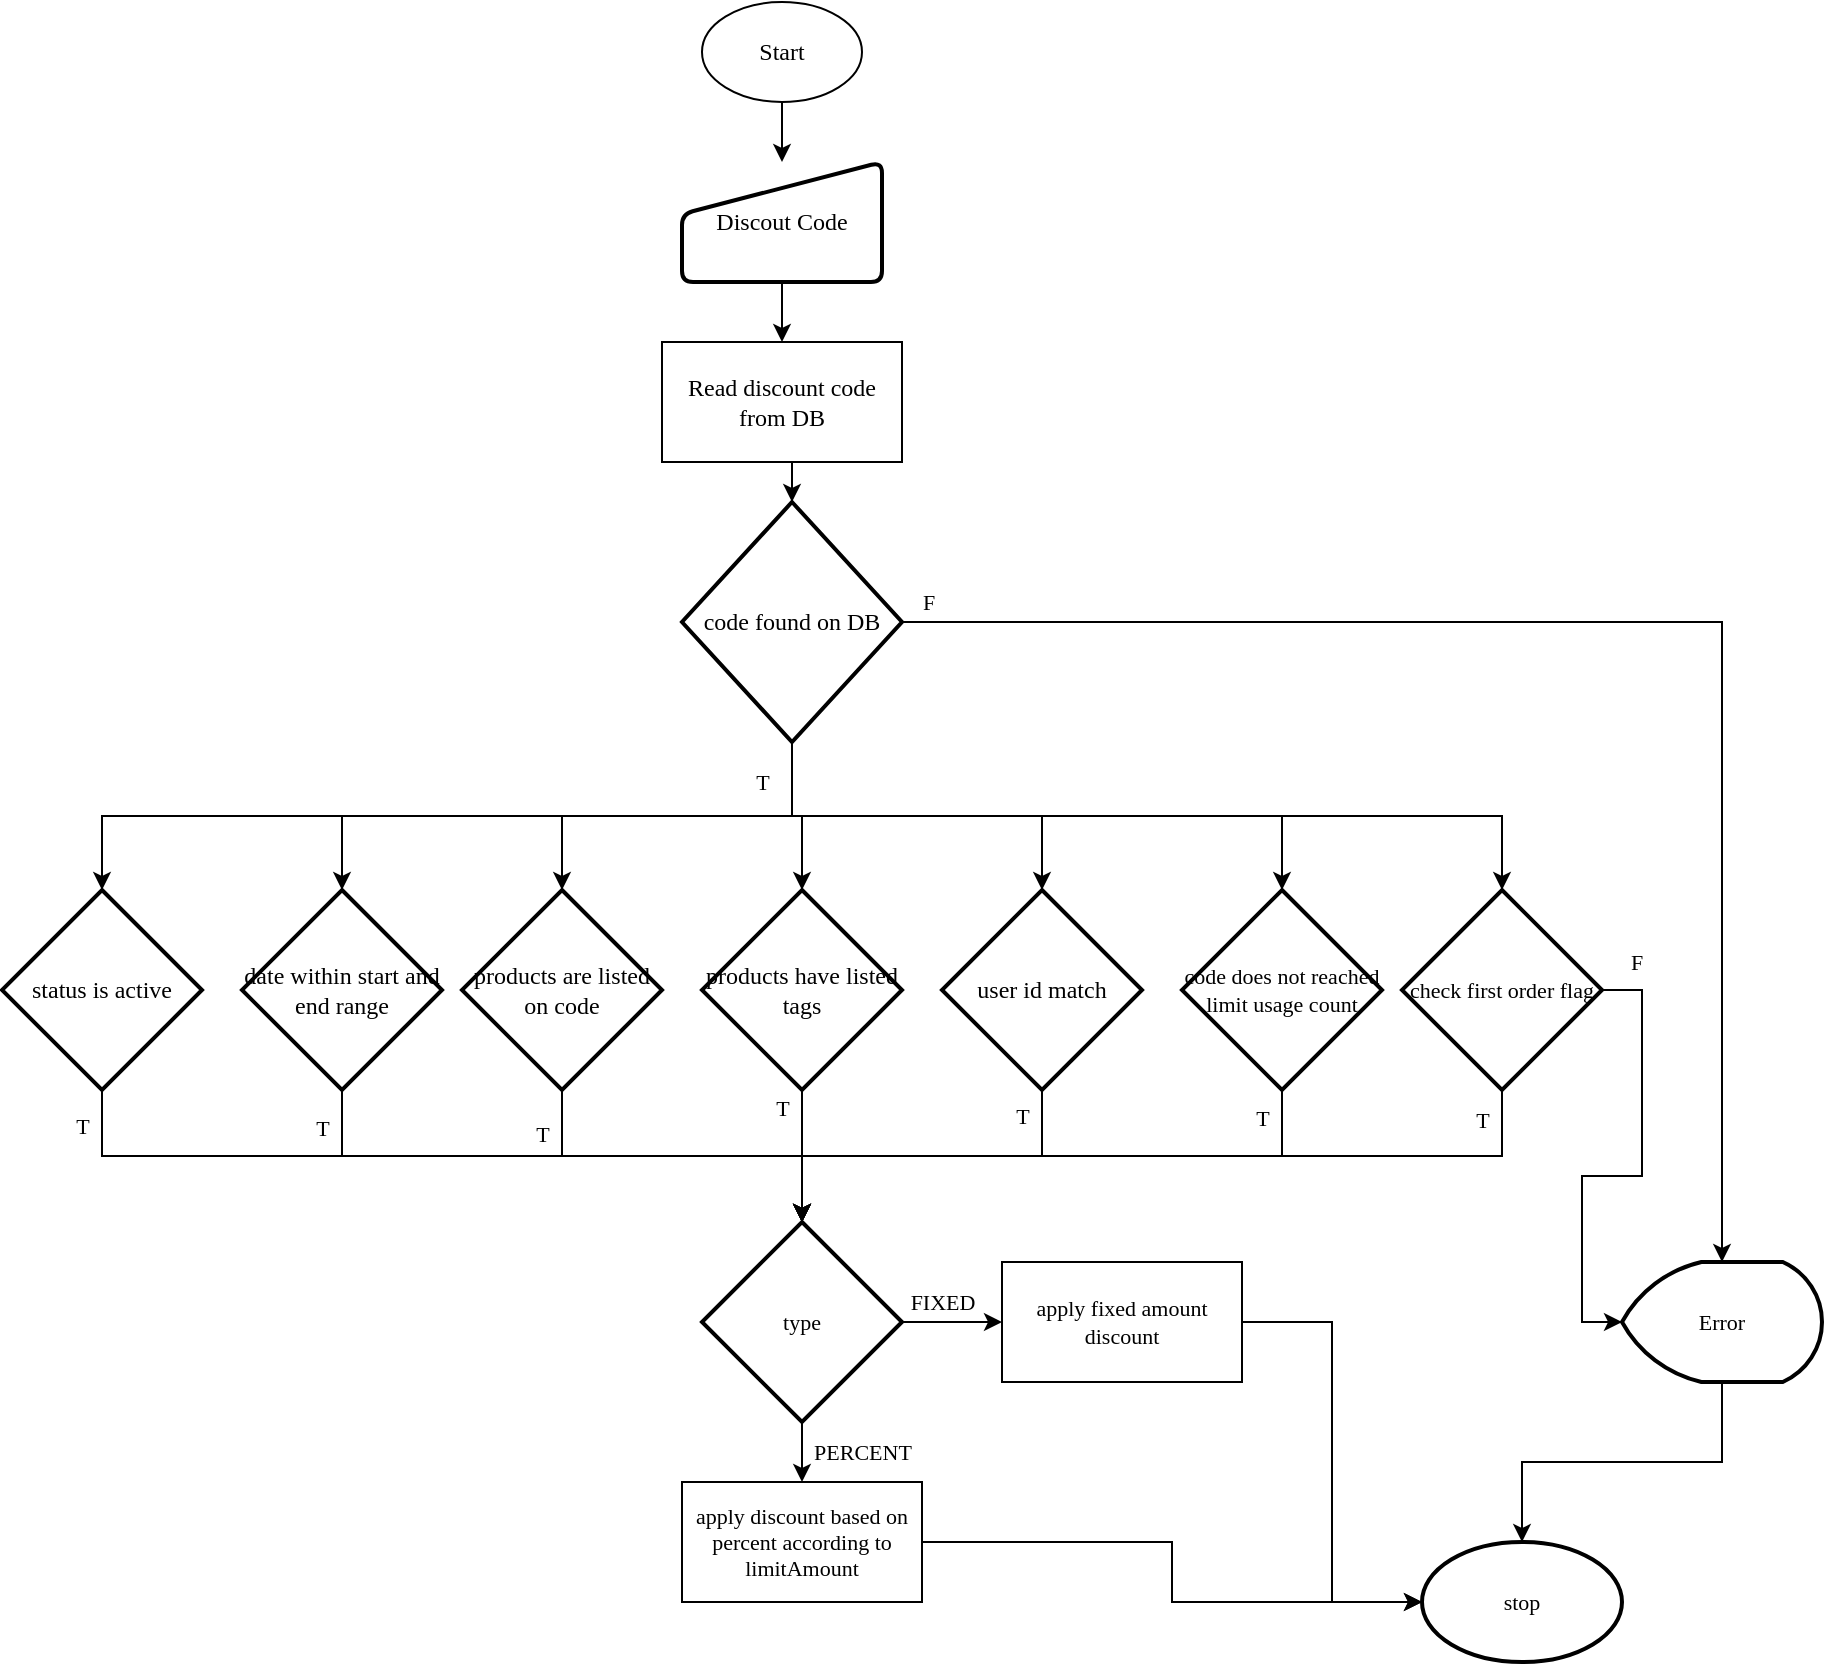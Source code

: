 <mxfile version="17.1.3" type="github"><diagram id="vRcT-h4BGV3WUhFmLI1m" name="Page-1"><mxGraphModel dx="965" dy="1346" grid="1" gridSize="10" guides="1" tooltips="1" connect="1" arrows="1" fold="1" page="1" pageScale="1" pageWidth="1169" pageHeight="827" math="0" shadow="0"><root><mxCell id="0"/><mxCell id="1" parent="0"/><mxCell id="m5b9w9zD-sce80vLGViP-4" style="edgeStyle=orthogonalEdgeStyle;rounded=0;orthogonalLoop=1;jettySize=auto;html=1;exitX=0.5;exitY=1;exitDx=0;exitDy=0;entryX=0.5;entryY=0;entryDx=0;entryDy=0;fontFamily=IranSans;" edge="1" parent="1" source="m5b9w9zD-sce80vLGViP-1" target="m5b9w9zD-sce80vLGViP-3"><mxGeometry relative="1" as="geometry"/></mxCell><mxCell id="m5b9w9zD-sce80vLGViP-1" value="Start" style="ellipse;whiteSpace=wrap;html=1;fontFamily=IranSans;" vertex="1" parent="1"><mxGeometry x="390" y="-30" width="80" height="50" as="geometry"/></mxCell><mxCell id="m5b9w9zD-sce80vLGViP-6" style="edgeStyle=orthogonalEdgeStyle;rounded=0;orthogonalLoop=1;jettySize=auto;html=1;exitX=0.5;exitY=1;exitDx=0;exitDy=0;entryX=0.5;entryY=0;entryDx=0;entryDy=0;fontFamily=IranSans;" edge="1" parent="1" source="m5b9w9zD-sce80vLGViP-3" target="m5b9w9zD-sce80vLGViP-5"><mxGeometry relative="1" as="geometry"/></mxCell><mxCell id="m5b9w9zD-sce80vLGViP-3" value="Discout Code" style="html=1;strokeWidth=2;shape=manualInput;whiteSpace=wrap;rounded=1;size=26;arcSize=11;fontFamily=IranSans;" vertex="1" parent="1"><mxGeometry x="380" y="50" width="100" height="60" as="geometry"/></mxCell><mxCell id="m5b9w9zD-sce80vLGViP-34" style="edgeStyle=orthogonalEdgeStyle;rounded=0;orthogonalLoop=1;jettySize=auto;html=1;exitX=0.5;exitY=1;exitDx=0;exitDy=0;entryX=0.5;entryY=0;entryDx=0;entryDy=0;entryPerimeter=0;fontFamily=IranSans;fontSize=11;" edge="1" parent="1" source="m5b9w9zD-sce80vLGViP-5" target="m5b9w9zD-sce80vLGViP-7"><mxGeometry relative="1" as="geometry"/></mxCell><mxCell id="m5b9w9zD-sce80vLGViP-5" value="&lt;div&gt;Read discount code from DB&lt;/div&gt;" style="rounded=0;whiteSpace=wrap;html=1;fontFamily=IranSans;" vertex="1" parent="1"><mxGeometry x="370" y="140" width="120" height="60" as="geometry"/></mxCell><mxCell id="m5b9w9zD-sce80vLGViP-48" style="edgeStyle=orthogonalEdgeStyle;rounded=0;orthogonalLoop=1;jettySize=auto;html=1;exitX=0.5;exitY=1;exitDx=0;exitDy=0;exitPerimeter=0;entryX=0.5;entryY=0;entryDx=0;entryDy=0;entryPerimeter=0;fontFamily=IranSans;fontSize=11;" edge="1" parent="1" source="m5b9w9zD-sce80vLGViP-7" target="m5b9w9zD-sce80vLGViP-8"><mxGeometry relative="1" as="geometry"/></mxCell><mxCell id="m5b9w9zD-sce80vLGViP-49" style="edgeStyle=orthogonalEdgeStyle;rounded=0;orthogonalLoop=1;jettySize=auto;html=1;exitX=0.5;exitY=1;exitDx=0;exitDy=0;exitPerimeter=0;entryX=0.5;entryY=0;entryDx=0;entryDy=0;entryPerimeter=0;fontFamily=IranSans;fontSize=11;" edge="1" parent="1" source="m5b9w9zD-sce80vLGViP-7" target="m5b9w9zD-sce80vLGViP-9"><mxGeometry relative="1" as="geometry"/></mxCell><mxCell id="m5b9w9zD-sce80vLGViP-50" style="edgeStyle=orthogonalEdgeStyle;rounded=0;orthogonalLoop=1;jettySize=auto;html=1;exitX=0.5;exitY=1;exitDx=0;exitDy=0;exitPerimeter=0;entryX=0.5;entryY=0;entryDx=0;entryDy=0;entryPerimeter=0;fontFamily=IranSans;fontSize=11;" edge="1" parent="1" source="m5b9w9zD-sce80vLGViP-7" target="m5b9w9zD-sce80vLGViP-10"><mxGeometry relative="1" as="geometry"/></mxCell><mxCell id="m5b9w9zD-sce80vLGViP-51" style="edgeStyle=orthogonalEdgeStyle;rounded=0;orthogonalLoop=1;jettySize=auto;html=1;exitX=0.5;exitY=1;exitDx=0;exitDy=0;exitPerimeter=0;entryX=0.5;entryY=0;entryDx=0;entryDy=0;entryPerimeter=0;fontFamily=IranSans;fontSize=11;" edge="1" parent="1" source="m5b9w9zD-sce80vLGViP-7" target="m5b9w9zD-sce80vLGViP-11"><mxGeometry relative="1" as="geometry"/></mxCell><mxCell id="m5b9w9zD-sce80vLGViP-52" style="edgeStyle=orthogonalEdgeStyle;rounded=0;orthogonalLoop=1;jettySize=auto;html=1;exitX=0.5;exitY=1;exitDx=0;exitDy=0;exitPerimeter=0;entryX=0.5;entryY=0;entryDx=0;entryDy=0;entryPerimeter=0;fontFamily=IranSans;fontSize=11;" edge="1" parent="1" source="m5b9w9zD-sce80vLGViP-7" target="m5b9w9zD-sce80vLGViP-12"><mxGeometry relative="1" as="geometry"/></mxCell><mxCell id="m5b9w9zD-sce80vLGViP-53" style="edgeStyle=orthogonalEdgeStyle;rounded=0;orthogonalLoop=1;jettySize=auto;html=1;exitX=0.5;exitY=1;exitDx=0;exitDy=0;exitPerimeter=0;entryX=0.5;entryY=0;entryDx=0;entryDy=0;entryPerimeter=0;fontFamily=IranSans;fontSize=11;" edge="1" parent="1" source="m5b9w9zD-sce80vLGViP-7" target="m5b9w9zD-sce80vLGViP-18"><mxGeometry relative="1" as="geometry"/></mxCell><mxCell id="m5b9w9zD-sce80vLGViP-54" value="T" style="edgeStyle=orthogonalEdgeStyle;rounded=0;orthogonalLoop=1;jettySize=auto;html=1;exitX=0.5;exitY=1;exitDx=0;exitDy=0;exitPerimeter=0;entryX=0.5;entryY=0;entryDx=0;entryDy=0;entryPerimeter=0;fontFamily=IranSans;fontSize=11;" edge="1" parent="1" source="m5b9w9zD-sce80vLGViP-7" target="m5b9w9zD-sce80vLGViP-19"><mxGeometry x="-0.907" y="-15" relative="1" as="geometry"><mxPoint as="offset"/></mxGeometry></mxCell><mxCell id="m5b9w9zD-sce80vLGViP-62" style="edgeStyle=orthogonalEdgeStyle;rounded=0;orthogonalLoop=1;jettySize=auto;html=1;exitX=1;exitY=0.5;exitDx=0;exitDy=0;exitPerimeter=0;entryX=0.5;entryY=0;entryDx=0;entryDy=0;entryPerimeter=0;fontFamily=IranSans;fontSize=11;" edge="1" parent="1" source="m5b9w9zD-sce80vLGViP-7" target="m5b9w9zD-sce80vLGViP-59"><mxGeometry relative="1" as="geometry"/></mxCell><mxCell id="m5b9w9zD-sce80vLGViP-63" value="F" style="edgeLabel;html=1;align=center;verticalAlign=middle;resizable=0;points=[];fontSize=11;fontFamily=IranSans;" vertex="1" connectable="0" parent="m5b9w9zD-sce80vLGViP-62"><mxGeometry x="-0.883" relative="1" as="geometry"><mxPoint x="-30" y="-10" as="offset"/></mxGeometry></mxCell><mxCell id="m5b9w9zD-sce80vLGViP-7" value="code found on DB" style="strokeWidth=2;html=1;shape=mxgraph.flowchart.decision;whiteSpace=wrap;fontFamily=IranSans;" vertex="1" parent="1"><mxGeometry x="380" y="220" width="110" height="120" as="geometry"/></mxCell><mxCell id="m5b9w9zD-sce80vLGViP-33" value="T" style="edgeStyle=orthogonalEdgeStyle;rounded=0;orthogonalLoop=1;jettySize=auto;html=1;exitX=0.5;exitY=1;exitDx=0;exitDy=0;exitPerimeter=0;entryX=0.5;entryY=0;entryDx=0;entryDy=0;entryPerimeter=0;fontFamily=IranSans;fontSize=11;" edge="1" parent="1" source="m5b9w9zD-sce80vLGViP-8" target="m5b9w9zD-sce80vLGViP-20"><mxGeometry x="-0.913" y="-10" relative="1" as="geometry"><mxPoint as="offset"/></mxGeometry></mxCell><mxCell id="m5b9w9zD-sce80vLGViP-8" value="status is active" style="strokeWidth=2;html=1;shape=mxgraph.flowchart.decision;whiteSpace=wrap;fontFamily=IranSans;" vertex="1" parent="1"><mxGeometry x="40" y="414" width="100" height="100" as="geometry"/></mxCell><mxCell id="m5b9w9zD-sce80vLGViP-32" value="T" style="edgeStyle=orthogonalEdgeStyle;rounded=0;orthogonalLoop=1;jettySize=auto;html=1;exitX=0.5;exitY=1;exitDx=0;exitDy=0;exitPerimeter=0;entryX=0.5;entryY=0;entryDx=0;entryDy=0;entryPerimeter=0;fontFamily=IranSans;fontSize=11;" edge="1" parent="1" source="m5b9w9zD-sce80vLGViP-9" target="m5b9w9zD-sce80vLGViP-20"><mxGeometry x="-0.87" y="-10" relative="1" as="geometry"><mxPoint as="offset"/></mxGeometry></mxCell><mxCell id="m5b9w9zD-sce80vLGViP-9" value="date within start and end range" style="strokeWidth=2;html=1;shape=mxgraph.flowchart.decision;whiteSpace=wrap;fontFamily=IranSans;" vertex="1" parent="1"><mxGeometry x="160" y="414" width="100" height="100" as="geometry"/></mxCell><mxCell id="m5b9w9zD-sce80vLGViP-31" value="T" style="edgeStyle=orthogonalEdgeStyle;rounded=0;orthogonalLoop=1;jettySize=auto;html=1;exitX=0.5;exitY=1;exitDx=0;exitDy=0;exitPerimeter=0;entryX=0.5;entryY=0;entryDx=0;entryDy=0;entryPerimeter=0;fontFamily=IranSans;fontSize=11;" edge="1" parent="1" source="m5b9w9zD-sce80vLGViP-10" target="m5b9w9zD-sce80vLGViP-20"><mxGeometry x="-0.765" y="-10" relative="1" as="geometry"><mxPoint as="offset"/></mxGeometry></mxCell><mxCell id="m5b9w9zD-sce80vLGViP-10" value="products are listed on code" style="strokeWidth=2;html=1;shape=mxgraph.flowchart.decision;whiteSpace=wrap;fontFamily=IranSans;" vertex="1" parent="1"><mxGeometry x="270" y="414" width="100" height="100" as="geometry"/></mxCell><mxCell id="m5b9w9zD-sce80vLGViP-30" value="T" style="edgeStyle=orthogonalEdgeStyle;rounded=0;orthogonalLoop=1;jettySize=auto;html=1;exitX=0.5;exitY=1;exitDx=0;exitDy=0;exitPerimeter=0;entryX=0.5;entryY=0;entryDx=0;entryDy=0;entryPerimeter=0;fontFamily=IranSans;fontSize=11;" edge="1" parent="1" source="m5b9w9zD-sce80vLGViP-11" target="m5b9w9zD-sce80vLGViP-20"><mxGeometry x="-0.724" y="-10" relative="1" as="geometry"><mxPoint as="offset"/></mxGeometry></mxCell><mxCell id="m5b9w9zD-sce80vLGViP-11" value="products have listed tags" style="strokeWidth=2;html=1;shape=mxgraph.flowchart.decision;whiteSpace=wrap;fontFamily=IranSans;" vertex="1" parent="1"><mxGeometry x="390" y="414" width="100" height="100" as="geometry"/></mxCell><mxCell id="m5b9w9zD-sce80vLGViP-29" value="&lt;div&gt;T&lt;br&gt;&lt;/div&gt;" style="edgeStyle=orthogonalEdgeStyle;rounded=0;orthogonalLoop=1;jettySize=auto;html=1;exitX=0.5;exitY=1;exitDx=0;exitDy=0;exitPerimeter=0;entryX=0.5;entryY=0;entryDx=0;entryDy=0;entryPerimeter=0;fontFamily=IranSans;fontSize=11;" edge="1" parent="1" source="m5b9w9zD-sce80vLGViP-12" target="m5b9w9zD-sce80vLGViP-20"><mxGeometry x="-0.864" y="-10" relative="1" as="geometry"><mxPoint as="offset"/></mxGeometry></mxCell><mxCell id="m5b9w9zD-sce80vLGViP-12" value="user id match" style="strokeWidth=2;html=1;shape=mxgraph.flowchart.decision;whiteSpace=wrap;fontFamily=IranSans;" vertex="1" parent="1"><mxGeometry x="510" y="414" width="100" height="100" as="geometry"/></mxCell><mxCell id="m5b9w9zD-sce80vLGViP-28" value="&lt;div&gt;T&lt;br&gt;&lt;/div&gt;" style="edgeStyle=orthogonalEdgeStyle;rounded=0;orthogonalLoop=1;jettySize=auto;html=1;exitX=0.5;exitY=1;exitDx=0;exitDy=0;exitPerimeter=0;entryX=0.5;entryY=0;entryDx=0;entryDy=0;entryPerimeter=0;fontFamily=IranSans;fontSize=11;" edge="1" parent="1" source="m5b9w9zD-sce80vLGViP-18" target="m5b9w9zD-sce80vLGViP-20"><mxGeometry x="-0.91" y="-10" relative="1" as="geometry"><mxPoint as="offset"/></mxGeometry></mxCell><mxCell id="m5b9w9zD-sce80vLGViP-18" value="code does not reached limit usage count" style="strokeWidth=2;html=1;shape=mxgraph.flowchart.decision;whiteSpace=wrap;fontFamily=IranSans;fontSize=11;" vertex="1" parent="1"><mxGeometry x="630" y="414" width="100" height="100" as="geometry"/></mxCell><mxCell id="m5b9w9zD-sce80vLGViP-26" value="T" style="edgeStyle=orthogonalEdgeStyle;rounded=0;orthogonalLoop=1;jettySize=auto;html=1;exitX=0.5;exitY=1;exitDx=0;exitDy=0;exitPerimeter=0;entryX=0.5;entryY=0;entryDx=0;entryDy=0;entryPerimeter=0;fontFamily=IranSans;fontSize=11;" edge="1" parent="1" source="m5b9w9zD-sce80vLGViP-19" target="m5b9w9zD-sce80vLGViP-20"><mxGeometry x="-0.931" y="-10" relative="1" as="geometry"><mxPoint as="offset"/></mxGeometry></mxCell><mxCell id="m5b9w9zD-sce80vLGViP-61" value="F" style="edgeStyle=orthogonalEdgeStyle;rounded=0;orthogonalLoop=1;jettySize=auto;html=1;exitX=1;exitY=0.5;exitDx=0;exitDy=0;exitPerimeter=0;entryX=0;entryY=0.5;entryDx=0;entryDy=0;entryPerimeter=0;fontFamily=IranSans;fontSize=11;" edge="1" parent="1" source="m5b9w9zD-sce80vLGViP-19" target="m5b9w9zD-sce80vLGViP-59"><mxGeometry x="-0.857" y="14" relative="1" as="geometry"><mxPoint as="offset"/></mxGeometry></mxCell><mxCell id="m5b9w9zD-sce80vLGViP-19" value="check first order flag" style="strokeWidth=2;html=1;shape=mxgraph.flowchart.decision;whiteSpace=wrap;fontFamily=IranSans;fontSize=11;" vertex="1" parent="1"><mxGeometry x="740" y="414" width="100" height="100" as="geometry"/></mxCell><mxCell id="m5b9w9zD-sce80vLGViP-23" value="&lt;div&gt;PERCENT&lt;/div&gt;" style="edgeStyle=orthogonalEdgeStyle;rounded=0;orthogonalLoop=1;jettySize=auto;html=1;exitX=0.5;exitY=1;exitDx=0;exitDy=0;exitPerimeter=0;entryX=0.5;entryY=0;entryDx=0;entryDy=0;fontFamily=IranSans;fontSize=11;" edge="1" parent="1" source="m5b9w9zD-sce80vLGViP-20" target="m5b9w9zD-sce80vLGViP-21"><mxGeometry y="30" relative="1" as="geometry"><mxPoint as="offset"/></mxGeometry></mxCell><mxCell id="m5b9w9zD-sce80vLGViP-24" value="FIXED" style="edgeStyle=orthogonalEdgeStyle;rounded=0;orthogonalLoop=1;jettySize=auto;html=1;exitX=1;exitY=0.5;exitDx=0;exitDy=0;exitPerimeter=0;entryX=0;entryY=0.5;entryDx=0;entryDy=0;fontFamily=IranSans;fontSize=11;" edge="1" parent="1" source="m5b9w9zD-sce80vLGViP-20" target="m5b9w9zD-sce80vLGViP-22"><mxGeometry x="-0.2" y="10" relative="1" as="geometry"><mxPoint as="offset"/></mxGeometry></mxCell><mxCell id="m5b9w9zD-sce80vLGViP-20" value="type" style="strokeWidth=2;html=1;shape=mxgraph.flowchart.decision;whiteSpace=wrap;fontFamily=IranSans;fontSize=11;" vertex="1" parent="1"><mxGeometry x="390" y="580" width="100" height="100" as="geometry"/></mxCell><mxCell id="m5b9w9zD-sce80vLGViP-58" style="edgeStyle=orthogonalEdgeStyle;rounded=0;orthogonalLoop=1;jettySize=auto;html=1;exitX=1;exitY=0.5;exitDx=0;exitDy=0;entryX=0;entryY=0.5;entryDx=0;entryDy=0;entryPerimeter=0;fontFamily=IranSans;fontSize=11;" edge="1" parent="1" source="m5b9w9zD-sce80vLGViP-21" target="m5b9w9zD-sce80vLGViP-55"><mxGeometry relative="1" as="geometry"/></mxCell><mxCell id="m5b9w9zD-sce80vLGViP-21" value="apply discount based on percent according to limitAmount" style="rounded=0;whiteSpace=wrap;html=1;fontFamily=IranSans;fontSize=11;" vertex="1" parent="1"><mxGeometry x="380" y="710" width="120" height="60" as="geometry"/></mxCell><mxCell id="m5b9w9zD-sce80vLGViP-56" style="edgeStyle=orthogonalEdgeStyle;rounded=0;orthogonalLoop=1;jettySize=auto;html=1;exitX=1;exitY=0.5;exitDx=0;exitDy=0;entryX=0;entryY=0.5;entryDx=0;entryDy=0;entryPerimeter=0;fontFamily=IranSans;fontSize=11;" edge="1" parent="1" source="m5b9w9zD-sce80vLGViP-22" target="m5b9w9zD-sce80vLGViP-55"><mxGeometry relative="1" as="geometry"/></mxCell><mxCell id="m5b9w9zD-sce80vLGViP-22" value="apply fixed amount discount" style="rounded=0;whiteSpace=wrap;html=1;fontFamily=IranSans;fontSize=11;" vertex="1" parent="1"><mxGeometry x="540" y="600" width="120" height="60" as="geometry"/></mxCell><mxCell id="m5b9w9zD-sce80vLGViP-55" value="stop" style="strokeWidth=2;html=1;shape=mxgraph.flowchart.start_1;whiteSpace=wrap;fontFamily=IranSans;fontSize=11;" vertex="1" parent="1"><mxGeometry x="750" y="740" width="100" height="60" as="geometry"/></mxCell><mxCell id="m5b9w9zD-sce80vLGViP-60" style="edgeStyle=orthogonalEdgeStyle;rounded=0;orthogonalLoop=1;jettySize=auto;html=1;exitX=0.5;exitY=1;exitDx=0;exitDy=0;exitPerimeter=0;entryX=0.5;entryY=0;entryDx=0;entryDy=0;entryPerimeter=0;fontFamily=IranSans;fontSize=11;" edge="1" parent="1" source="m5b9w9zD-sce80vLGViP-59" target="m5b9w9zD-sce80vLGViP-55"><mxGeometry relative="1" as="geometry"/></mxCell><mxCell id="m5b9w9zD-sce80vLGViP-59" value="Error" style="strokeWidth=2;html=1;shape=mxgraph.flowchart.display;whiteSpace=wrap;fontFamily=IranSans;fontSize=11;" vertex="1" parent="1"><mxGeometry x="850" y="600" width="100" height="60" as="geometry"/></mxCell></root></mxGraphModel></diagram></mxfile>